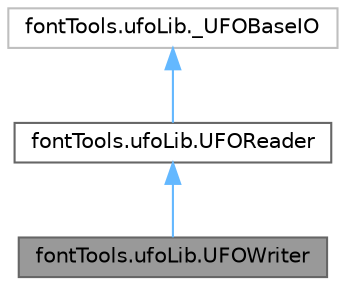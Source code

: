 digraph "fontTools.ufoLib.UFOWriter"
{
 // LATEX_PDF_SIZE
  bgcolor="transparent";
  edge [fontname=Helvetica,fontsize=10,labelfontname=Helvetica,labelfontsize=10];
  node [fontname=Helvetica,fontsize=10,shape=box,height=0.2,width=0.4];
  Node1 [id="Node000001",label="fontTools.ufoLib.UFOWriter",height=0.2,width=0.4,color="gray40", fillcolor="grey60", style="filled", fontcolor="black",tooltip=" "];
  Node2 -> Node1 [id="edge3_Node000001_Node000002",dir="back",color="steelblue1",style="solid",tooltip=" "];
  Node2 [id="Node000002",label="fontTools.ufoLib.UFOReader",height=0.2,width=0.4,color="gray40", fillcolor="white", style="filled",URL="$d8/d04/classfontTools_1_1ufoLib_1_1UFOReader.html",tooltip=" "];
  Node3 -> Node2 [id="edge4_Node000002_Node000003",dir="back",color="steelblue1",style="solid",tooltip=" "];
  Node3 [id="Node000003",label="fontTools.ufoLib._UFOBaseIO",height=0.2,width=0.4,color="grey75", fillcolor="white", style="filled",URL="$d3/d62/classfontTools_1_1ufoLib_1_1__UFOBaseIO.html",tooltip=" "];
}

